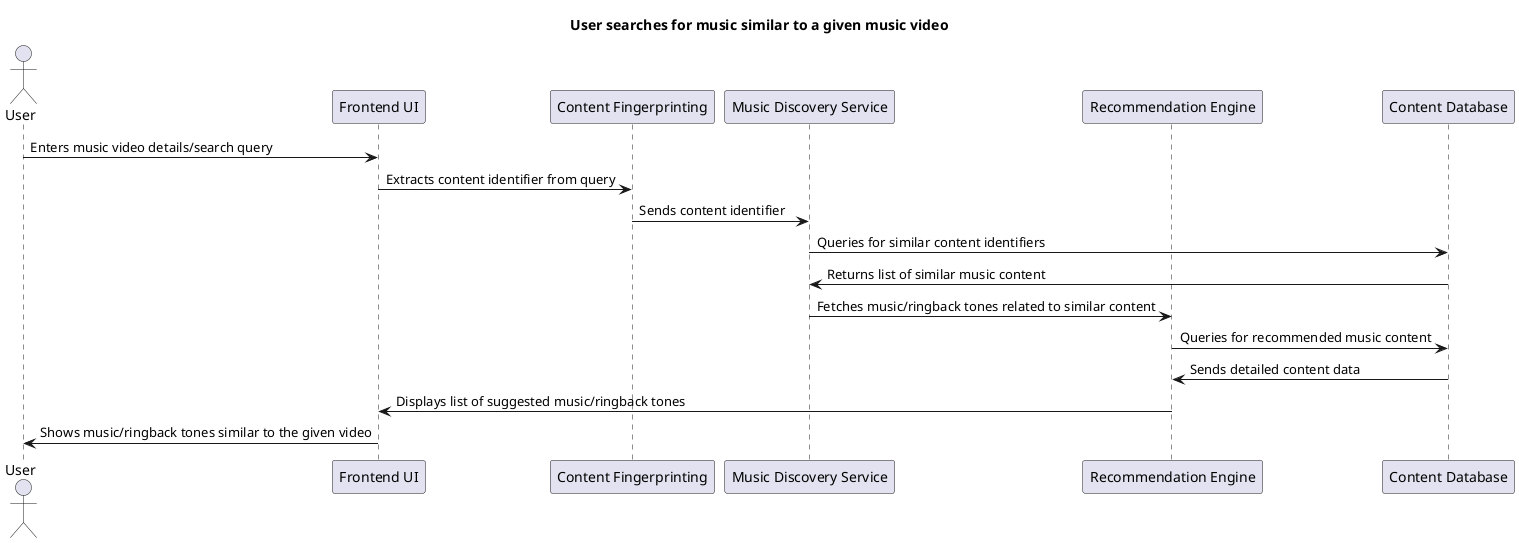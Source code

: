 @startuml
title User searches for music similar to a given music video

actor User
participant "Frontend UI" as UI
participant "Content Fingerprinting" as Fingerprinting
participant "Music Discovery Service" as Discovery
participant "Recommendation Engine" as Recommendation
participant "Content Database" as Database

User -> UI : Enters music video details/search query
UI -> Fingerprinting : Extracts content identifier from query
Fingerprinting -> Discovery : Sends content identifier
Discovery -> Database : Queries for similar content identifiers
Database -> Discovery : Returns list of similar music content
Discovery -> Recommendation : Fetches music/ringback tones related to similar content
Recommendation -> Database : Queries for recommended music content
Database -> Recommendation : Sends detailed content data
Recommendation -> UI : Displays list of suggested music/ringback tones
UI -> User : Shows music/ringback tones similar to the given video

@enduml